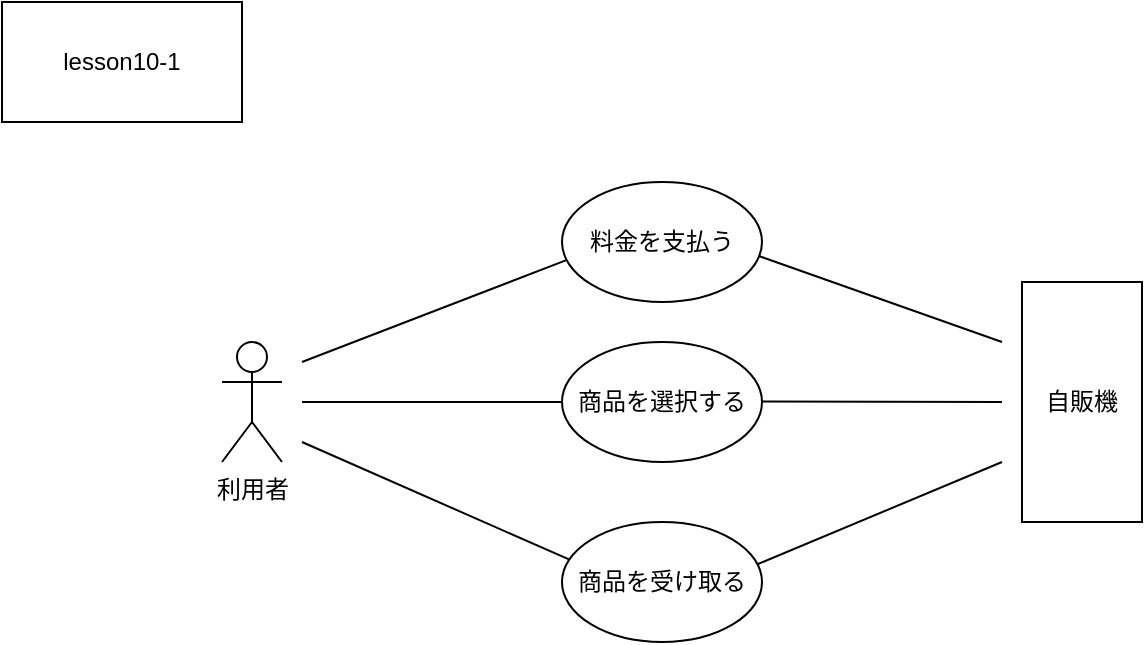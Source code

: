 <mxfile version="22.0.2" type="device">
  <diagram name="ページ1" id="NKPZZOQx5-XQ6p6UbQd2">
    <mxGraphModel dx="785" dy="505" grid="1" gridSize="10" guides="1" tooltips="1" connect="1" arrows="1" fold="1" page="1" pageScale="1" pageWidth="827" pageHeight="1169" math="0" shadow="0">
      <root>
        <mxCell id="0" />
        <mxCell id="1" parent="0" />
        <mxCell id="0mSqBatTHCEcBpTO_uF6-18" value="lesson10-1" style="rounded=0;whiteSpace=wrap;html=1;" parent="1" vertex="1">
          <mxGeometry x="10" y="240" width="120" height="60" as="geometry" />
        </mxCell>
        <mxCell id="fhiAsb1fSPChLVrbsVZD-1" value="利用者" style="shape=umlActor;verticalLabelPosition=bottom;verticalAlign=top;html=1;outlineConnect=0;" vertex="1" parent="1">
          <mxGeometry x="120" y="410" width="30" height="60" as="geometry" />
        </mxCell>
        <mxCell id="fhiAsb1fSPChLVrbsVZD-5" value="自販機" style="rounded=0;whiteSpace=wrap;html=1;" vertex="1" parent="1">
          <mxGeometry x="520" y="380" width="60" height="120" as="geometry" />
        </mxCell>
        <mxCell id="fhiAsb1fSPChLVrbsVZD-6" value="料金を支払う" style="ellipse;whiteSpace=wrap;html=1;" vertex="1" parent="1">
          <mxGeometry x="290" y="330" width="100" height="60" as="geometry" />
        </mxCell>
        <mxCell id="fhiAsb1fSPChLVrbsVZD-7" value="商品を選択する" style="ellipse;whiteSpace=wrap;html=1;" vertex="1" parent="1">
          <mxGeometry x="290" y="410" width="100" height="60" as="geometry" />
        </mxCell>
        <mxCell id="fhiAsb1fSPChLVrbsVZD-8" value="商品を受け取る" style="ellipse;whiteSpace=wrap;html=1;" vertex="1" parent="1">
          <mxGeometry x="290" y="500" width="100" height="60" as="geometry" />
        </mxCell>
        <mxCell id="fhiAsb1fSPChLVrbsVZD-9" value="" style="endArrow=none;html=1;rounded=0;entryX=0.022;entryY=0.651;entryDx=0;entryDy=0;entryPerimeter=0;" edge="1" parent="1" target="fhiAsb1fSPChLVrbsVZD-6">
          <mxGeometry width="50" height="50" relative="1" as="geometry">
            <mxPoint x="160" y="420" as="sourcePoint" />
            <mxPoint x="290" y="370" as="targetPoint" />
          </mxGeometry>
        </mxCell>
        <mxCell id="fhiAsb1fSPChLVrbsVZD-10" value="" style="endArrow=none;html=1;rounded=0;entryX=0;entryY=0.5;entryDx=0;entryDy=0;" edge="1" parent="1" target="fhiAsb1fSPChLVrbsVZD-7">
          <mxGeometry width="50" height="50" relative="1" as="geometry">
            <mxPoint x="160" y="440" as="sourcePoint" />
            <mxPoint x="370" y="430" as="targetPoint" />
          </mxGeometry>
        </mxCell>
        <mxCell id="fhiAsb1fSPChLVrbsVZD-11" value="" style="endArrow=none;html=1;rounded=0;entryX=0.035;entryY=0.312;entryDx=0;entryDy=0;entryPerimeter=0;" edge="1" parent="1" target="fhiAsb1fSPChLVrbsVZD-8">
          <mxGeometry width="50" height="50" relative="1" as="geometry">
            <mxPoint x="160" y="460" as="sourcePoint" />
            <mxPoint x="370" y="430" as="targetPoint" />
          </mxGeometry>
        </mxCell>
        <mxCell id="fhiAsb1fSPChLVrbsVZD-12" value="" style="endArrow=none;html=1;rounded=0;exitX=0.988;exitY=0.619;exitDx=0;exitDy=0;exitPerimeter=0;" edge="1" parent="1" source="fhiAsb1fSPChLVrbsVZD-6">
          <mxGeometry width="50" height="50" relative="1" as="geometry">
            <mxPoint x="386" y="360" as="sourcePoint" />
            <mxPoint x="510" y="410" as="targetPoint" />
          </mxGeometry>
        </mxCell>
        <mxCell id="fhiAsb1fSPChLVrbsVZD-13" value="" style="endArrow=none;html=1;rounded=0;" edge="1" parent="1">
          <mxGeometry width="50" height="50" relative="1" as="geometry">
            <mxPoint x="390" y="439.71" as="sourcePoint" />
            <mxPoint x="510" y="440" as="targetPoint" />
          </mxGeometry>
        </mxCell>
        <mxCell id="fhiAsb1fSPChLVrbsVZD-14" value="" style="endArrow=none;html=1;rounded=0;" edge="1" parent="1">
          <mxGeometry width="50" height="50" relative="1" as="geometry">
            <mxPoint x="388" y="521" as="sourcePoint" />
            <mxPoint x="510" y="470" as="targetPoint" />
          </mxGeometry>
        </mxCell>
      </root>
    </mxGraphModel>
  </diagram>
</mxfile>
